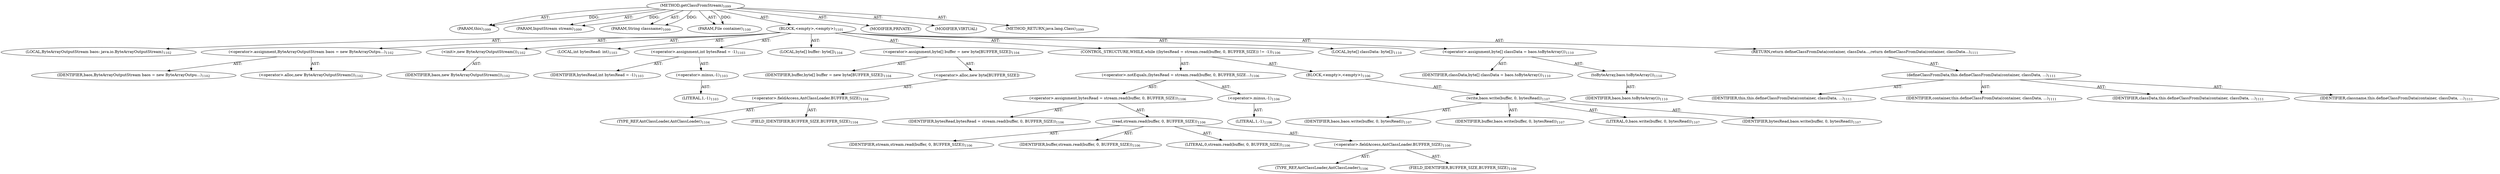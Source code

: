 digraph "getClassFromStream" {  
"111669149732" [label = <(METHOD,getClassFromStream)<SUB>1099</SUB>> ]
"115964117011" [label = <(PARAM,this)<SUB>1099</SUB>> ]
"115964117077" [label = <(PARAM,InputStream stream)<SUB>1099</SUB>> ]
"115964117078" [label = <(PARAM,String classname)<SUB>1099</SUB>> ]
"115964117079" [label = <(PARAM,File container)<SUB>1100</SUB>> ]
"25769803914" [label = <(BLOCK,&lt;empty&gt;,&lt;empty&gt;)<SUB>1101</SUB>> ]
"94489280560" [label = <(LOCAL,ByteArrayOutputStream baos: java.io.ByteArrayOutputStream)<SUB>1102</SUB>> ]
"30064771616" [label = <(&lt;operator&gt;.assignment,ByteArrayOutputStream baos = new ByteArrayOutpu...)<SUB>1102</SUB>> ]
"68719477211" [label = <(IDENTIFIER,baos,ByteArrayOutputStream baos = new ByteArrayOutpu...)<SUB>1102</SUB>> ]
"30064771617" [label = <(&lt;operator&gt;.alloc,new ByteArrayOutputStream())<SUB>1102</SUB>> ]
"30064771618" [label = <(&lt;init&gt;,new ByteArrayOutputStream())<SUB>1102</SUB>> ]
"68719477212" [label = <(IDENTIFIER,baos,new ByteArrayOutputStream())<SUB>1102</SUB>> ]
"94489280561" [label = <(LOCAL,int bytesRead: int)<SUB>1103</SUB>> ]
"30064771619" [label = <(&lt;operator&gt;.assignment,int bytesRead = -1)<SUB>1103</SUB>> ]
"68719477213" [label = <(IDENTIFIER,bytesRead,int bytesRead = -1)<SUB>1103</SUB>> ]
"30064771620" [label = <(&lt;operator&gt;.minus,-1)<SUB>1103</SUB>> ]
"90194313343" [label = <(LITERAL,1,-1)<SUB>1103</SUB>> ]
"94489280562" [label = <(LOCAL,byte[] buffer: byte[])<SUB>1104</SUB>> ]
"30064771621" [label = <(&lt;operator&gt;.assignment,byte[] buffer = new byte[BUFFER_SIZE])<SUB>1104</SUB>> ]
"68719477214" [label = <(IDENTIFIER,buffer,byte[] buffer = new byte[BUFFER_SIZE])<SUB>1104</SUB>> ]
"30064771622" [label = <(&lt;operator&gt;.alloc,new byte[BUFFER_SIZE])> ]
"30064771623" [label = <(&lt;operator&gt;.fieldAccess,AntClassLoader.BUFFER_SIZE)<SUB>1104</SUB>> ]
"180388626451" [label = <(TYPE_REF,AntClassLoader,AntClassLoader)<SUB>1104</SUB>> ]
"55834574967" [label = <(FIELD_IDENTIFIER,BUFFER_SIZE,BUFFER_SIZE)<SUB>1104</SUB>> ]
"47244640349" [label = <(CONTROL_STRUCTURE,WHILE,while ((bytesRead = stream.read(buffer, 0, BUFFER_SIZE)) != -1))<SUB>1106</SUB>> ]
"30064771624" [label = <(&lt;operator&gt;.notEquals,(bytesRead = stream.read(buffer, 0, BUFFER_SIZE...)<SUB>1106</SUB>> ]
"30064771625" [label = <(&lt;operator&gt;.assignment,bytesRead = stream.read(buffer, 0, BUFFER_SIZE))<SUB>1106</SUB>> ]
"68719477215" [label = <(IDENTIFIER,bytesRead,bytesRead = stream.read(buffer, 0, BUFFER_SIZE))<SUB>1106</SUB>> ]
"30064771626" [label = <(read,stream.read(buffer, 0, BUFFER_SIZE))<SUB>1106</SUB>> ]
"68719477216" [label = <(IDENTIFIER,stream,stream.read(buffer, 0, BUFFER_SIZE))<SUB>1106</SUB>> ]
"68719477217" [label = <(IDENTIFIER,buffer,stream.read(buffer, 0, BUFFER_SIZE))<SUB>1106</SUB>> ]
"90194313344" [label = <(LITERAL,0,stream.read(buffer, 0, BUFFER_SIZE))<SUB>1106</SUB>> ]
"30064771627" [label = <(&lt;operator&gt;.fieldAccess,AntClassLoader.BUFFER_SIZE)<SUB>1106</SUB>> ]
"180388626452" [label = <(TYPE_REF,AntClassLoader,AntClassLoader)<SUB>1106</SUB>> ]
"55834574968" [label = <(FIELD_IDENTIFIER,BUFFER_SIZE,BUFFER_SIZE)<SUB>1106</SUB>> ]
"30064771628" [label = <(&lt;operator&gt;.minus,-1)<SUB>1106</SUB>> ]
"90194313345" [label = <(LITERAL,1,-1)<SUB>1106</SUB>> ]
"25769803915" [label = <(BLOCK,&lt;empty&gt;,&lt;empty&gt;)<SUB>1106</SUB>> ]
"30064771629" [label = <(write,baos.write(buffer, 0, bytesRead))<SUB>1107</SUB>> ]
"68719477218" [label = <(IDENTIFIER,baos,baos.write(buffer, 0, bytesRead))<SUB>1107</SUB>> ]
"68719477219" [label = <(IDENTIFIER,buffer,baos.write(buffer, 0, bytesRead))<SUB>1107</SUB>> ]
"90194313346" [label = <(LITERAL,0,baos.write(buffer, 0, bytesRead))<SUB>1107</SUB>> ]
"68719477220" [label = <(IDENTIFIER,bytesRead,baos.write(buffer, 0, bytesRead))<SUB>1107</SUB>> ]
"94489280563" [label = <(LOCAL,byte[] classData: byte[])<SUB>1110</SUB>> ]
"30064771630" [label = <(&lt;operator&gt;.assignment,byte[] classData = baos.toByteArray())<SUB>1110</SUB>> ]
"68719477221" [label = <(IDENTIFIER,classData,byte[] classData = baos.toByteArray())<SUB>1110</SUB>> ]
"30064771631" [label = <(toByteArray,baos.toByteArray())<SUB>1110</SUB>> ]
"68719477222" [label = <(IDENTIFIER,baos,baos.toByteArray())<SUB>1110</SUB>> ]
"146028888091" [label = <(RETURN,return defineClassFromData(container, classData...,return defineClassFromData(container, classData...)<SUB>1111</SUB>> ]
"30064771632" [label = <(defineClassFromData,this.defineClassFromData(container, classData, ...)<SUB>1111</SUB>> ]
"68719476794" [label = <(IDENTIFIER,this,this.defineClassFromData(container, classData, ...)<SUB>1111</SUB>> ]
"68719477223" [label = <(IDENTIFIER,container,this.defineClassFromData(container, classData, ...)<SUB>1111</SUB>> ]
"68719477224" [label = <(IDENTIFIER,classData,this.defineClassFromData(container, classData, ...)<SUB>1111</SUB>> ]
"68719477225" [label = <(IDENTIFIER,classname,this.defineClassFromData(container, classData, ...)<SUB>1111</SUB>> ]
"133143986269" [label = <(MODIFIER,PRIVATE)> ]
"133143986270" [label = <(MODIFIER,VIRTUAL)> ]
"128849018916" [label = <(METHOD_RETURN,java.lang.Class)<SUB>1099</SUB>> ]
  "111669149732" -> "115964117011"  [ label = "AST: "] 
  "111669149732" -> "115964117077"  [ label = "AST: "] 
  "111669149732" -> "115964117078"  [ label = "AST: "] 
  "111669149732" -> "115964117079"  [ label = "AST: "] 
  "111669149732" -> "25769803914"  [ label = "AST: "] 
  "111669149732" -> "133143986269"  [ label = "AST: "] 
  "111669149732" -> "133143986270"  [ label = "AST: "] 
  "111669149732" -> "128849018916"  [ label = "AST: "] 
  "25769803914" -> "94489280560"  [ label = "AST: "] 
  "25769803914" -> "30064771616"  [ label = "AST: "] 
  "25769803914" -> "30064771618"  [ label = "AST: "] 
  "25769803914" -> "94489280561"  [ label = "AST: "] 
  "25769803914" -> "30064771619"  [ label = "AST: "] 
  "25769803914" -> "94489280562"  [ label = "AST: "] 
  "25769803914" -> "30064771621"  [ label = "AST: "] 
  "25769803914" -> "47244640349"  [ label = "AST: "] 
  "25769803914" -> "94489280563"  [ label = "AST: "] 
  "25769803914" -> "30064771630"  [ label = "AST: "] 
  "25769803914" -> "146028888091"  [ label = "AST: "] 
  "30064771616" -> "68719477211"  [ label = "AST: "] 
  "30064771616" -> "30064771617"  [ label = "AST: "] 
  "30064771618" -> "68719477212"  [ label = "AST: "] 
  "30064771619" -> "68719477213"  [ label = "AST: "] 
  "30064771619" -> "30064771620"  [ label = "AST: "] 
  "30064771620" -> "90194313343"  [ label = "AST: "] 
  "30064771621" -> "68719477214"  [ label = "AST: "] 
  "30064771621" -> "30064771622"  [ label = "AST: "] 
  "30064771622" -> "30064771623"  [ label = "AST: "] 
  "30064771623" -> "180388626451"  [ label = "AST: "] 
  "30064771623" -> "55834574967"  [ label = "AST: "] 
  "47244640349" -> "30064771624"  [ label = "AST: "] 
  "47244640349" -> "25769803915"  [ label = "AST: "] 
  "30064771624" -> "30064771625"  [ label = "AST: "] 
  "30064771624" -> "30064771628"  [ label = "AST: "] 
  "30064771625" -> "68719477215"  [ label = "AST: "] 
  "30064771625" -> "30064771626"  [ label = "AST: "] 
  "30064771626" -> "68719477216"  [ label = "AST: "] 
  "30064771626" -> "68719477217"  [ label = "AST: "] 
  "30064771626" -> "90194313344"  [ label = "AST: "] 
  "30064771626" -> "30064771627"  [ label = "AST: "] 
  "30064771627" -> "180388626452"  [ label = "AST: "] 
  "30064771627" -> "55834574968"  [ label = "AST: "] 
  "30064771628" -> "90194313345"  [ label = "AST: "] 
  "25769803915" -> "30064771629"  [ label = "AST: "] 
  "30064771629" -> "68719477218"  [ label = "AST: "] 
  "30064771629" -> "68719477219"  [ label = "AST: "] 
  "30064771629" -> "90194313346"  [ label = "AST: "] 
  "30064771629" -> "68719477220"  [ label = "AST: "] 
  "30064771630" -> "68719477221"  [ label = "AST: "] 
  "30064771630" -> "30064771631"  [ label = "AST: "] 
  "30064771631" -> "68719477222"  [ label = "AST: "] 
  "146028888091" -> "30064771632"  [ label = "AST: "] 
  "30064771632" -> "68719476794"  [ label = "AST: "] 
  "30064771632" -> "68719477223"  [ label = "AST: "] 
  "30064771632" -> "68719477224"  [ label = "AST: "] 
  "30064771632" -> "68719477225"  [ label = "AST: "] 
  "111669149732" -> "115964117011"  [ label = "DDG: "] 
  "111669149732" -> "115964117077"  [ label = "DDG: "] 
  "111669149732" -> "115964117078"  [ label = "DDG: "] 
  "111669149732" -> "115964117079"  [ label = "DDG: "] 
}
